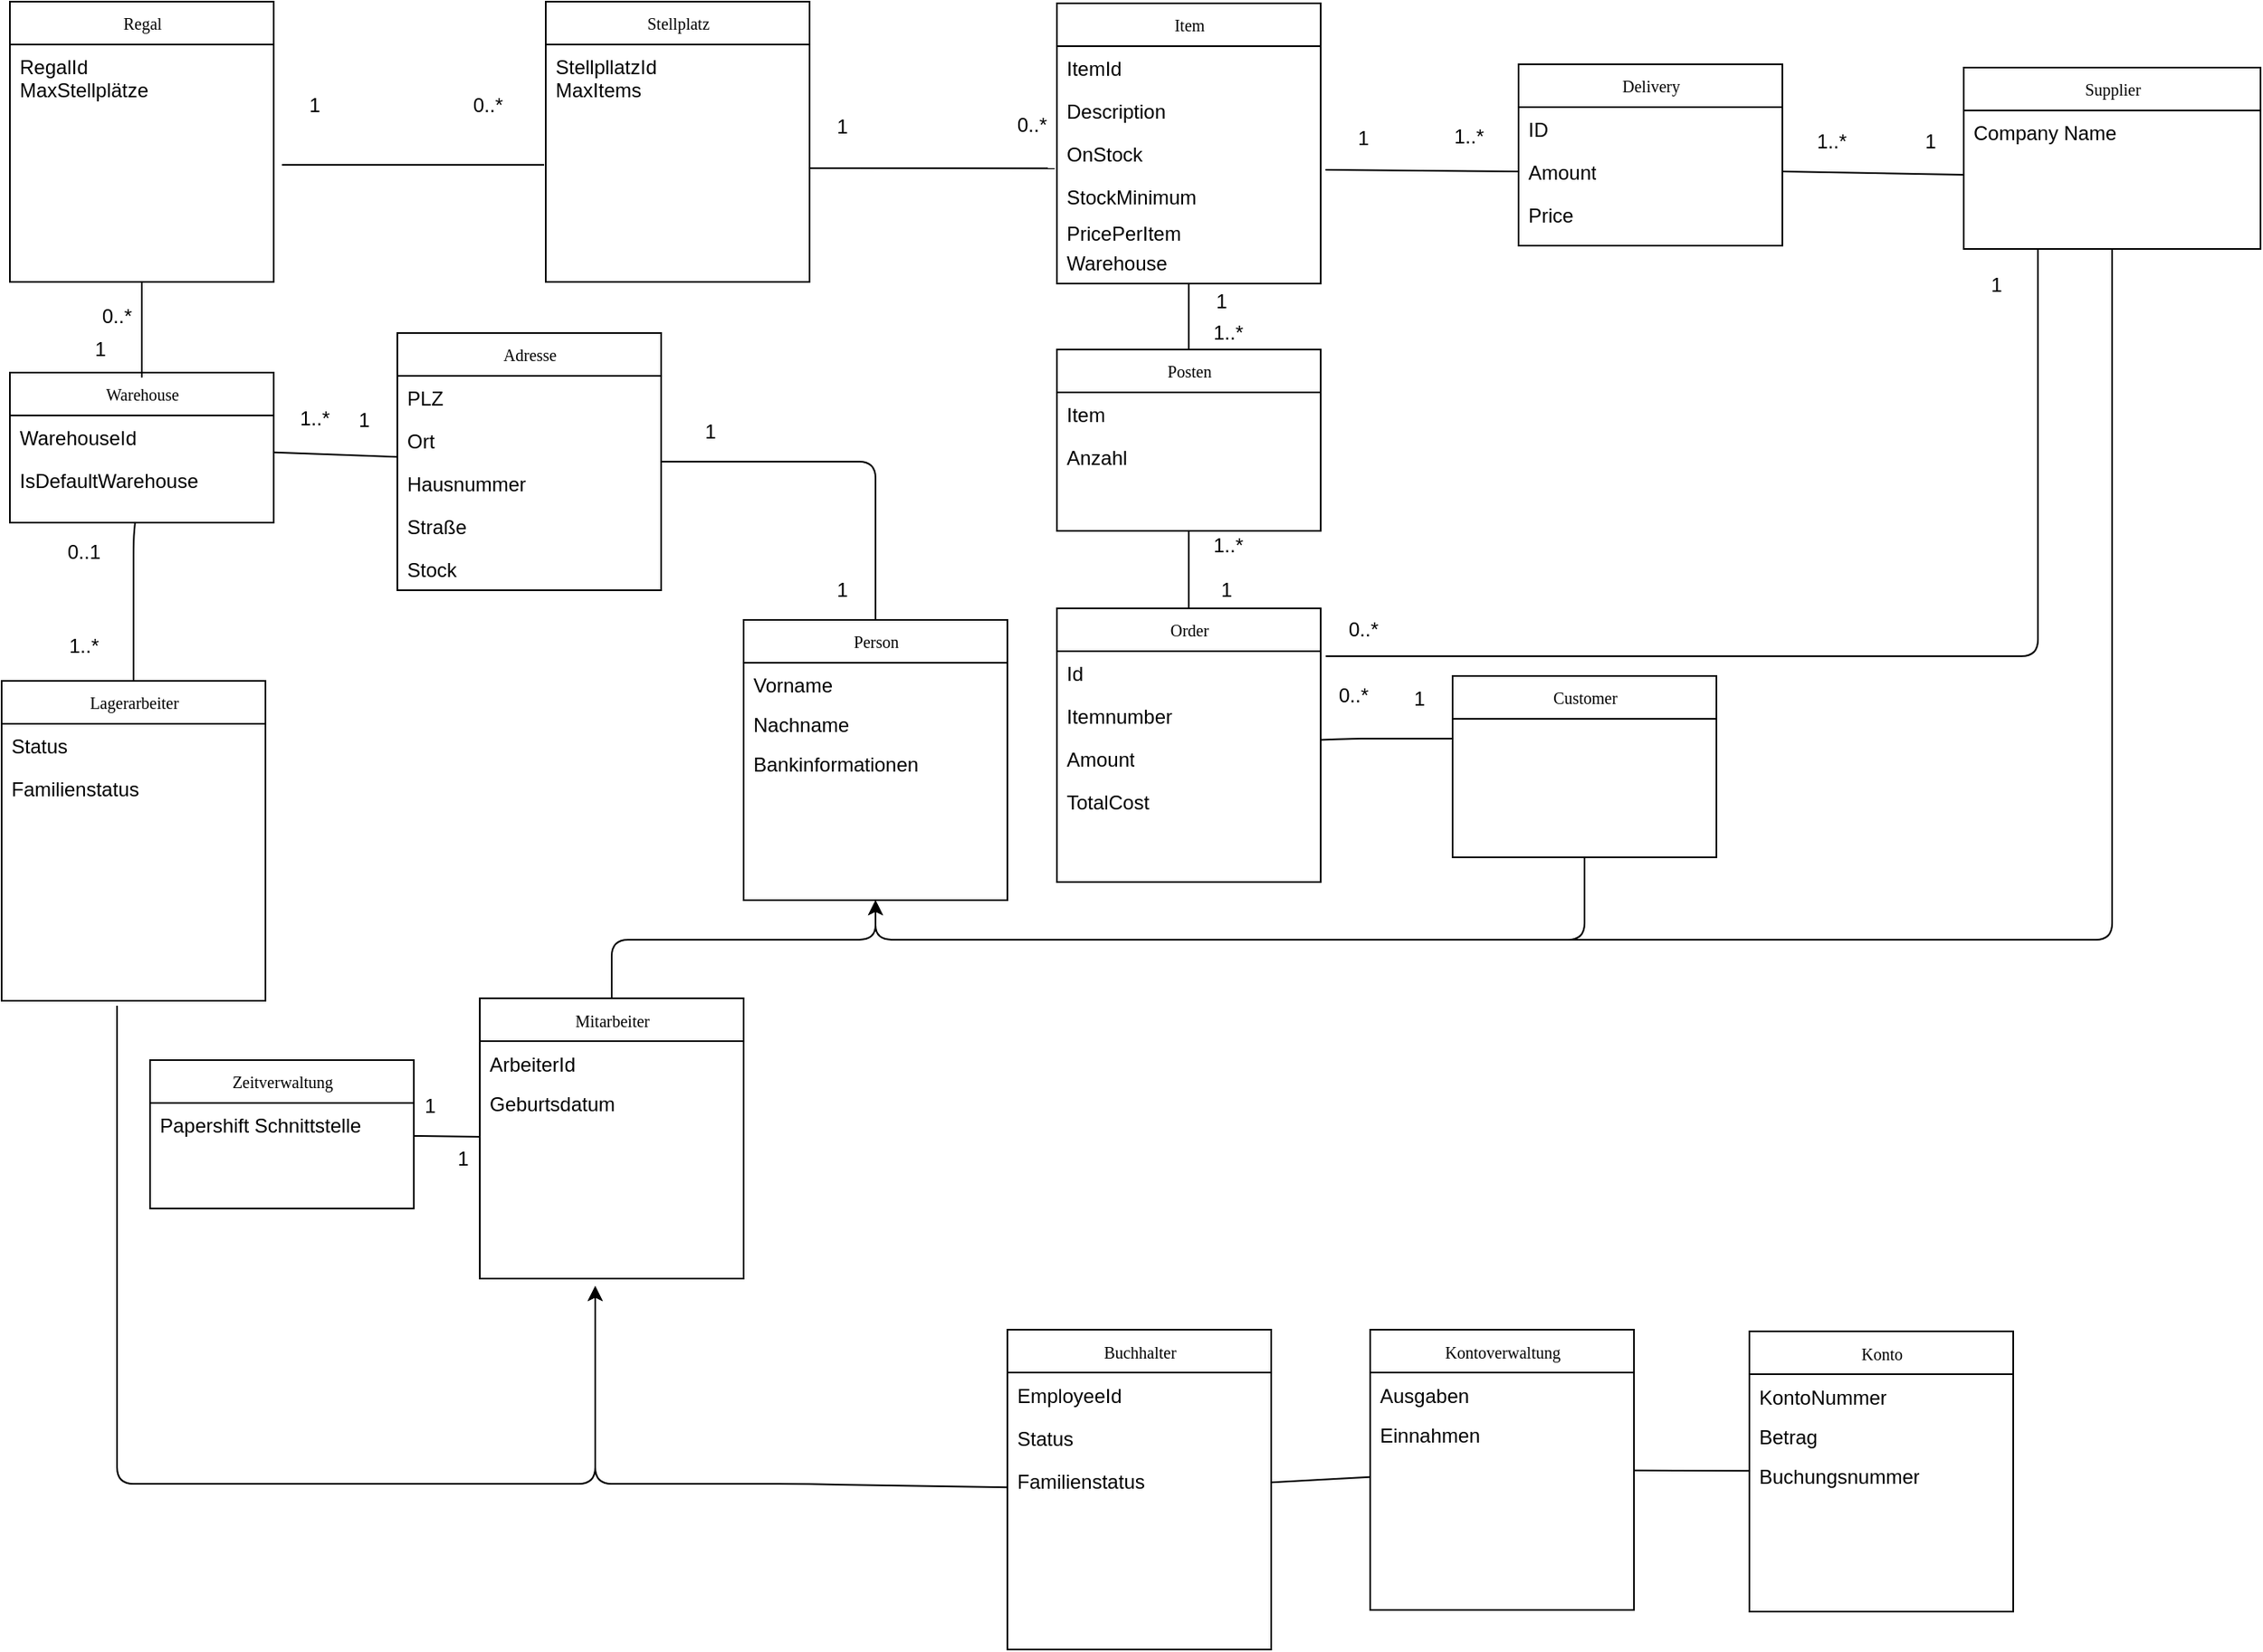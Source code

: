 <mxfile version="10.7.7" type="device"><diagram name="Page-1" id="c4acf3e9-155e-7222-9cf6-157b1a14988f"><mxGraphModel dx="1394" dy="747" grid="1" gridSize="10" guides="1" tooltips="1" connect="1" arrows="1" fold="1" page="1" pageScale="1" pageWidth="850" pageHeight="1100" background="#ffffff" math="0" shadow="0"><root><mxCell id="0"/><mxCell id="1" parent="0"/><mxCell id="17acba5748e5396b-20" value="Warehouse" style="swimlane;html=1;fontStyle=0;childLayout=stackLayout;horizontal=1;startSize=26;fillColor=none;horizontalStack=0;resizeParent=1;resizeLast=0;collapsible=1;marginBottom=0;swimlaneFillColor=#ffffff;rounded=0;shadow=0;comic=0;labelBackgroundColor=none;strokeColor=#000000;strokeWidth=1;fontFamily=Verdana;fontSize=10;fontColor=#000000;align=center;" parent="1" vertex="1"><mxGeometry x="55" y="246" width="160" height="91" as="geometry"/></mxCell><mxCell id="17acba5748e5396b-21" value="WarehouseId" style="text;html=1;strokeColor=none;fillColor=none;align=left;verticalAlign=top;spacingLeft=4;spacingRight=4;whiteSpace=wrap;overflow=hidden;rotatable=0;points=[[0,0.5],[1,0.5]];portConstraint=eastwest;" parent="17acba5748e5396b-20" vertex="1"><mxGeometry y="26" width="160" height="26" as="geometry"/></mxCell><mxCell id="K6UXhp52KAGkbbiB28Cq-57" value="IsDefaultWarehouse" style="text;html=1;strokeColor=none;fillColor=none;align=left;verticalAlign=top;spacingLeft=4;spacingRight=4;whiteSpace=wrap;overflow=hidden;rotatable=0;points=[[0,0.5],[1,0.5]];portConstraint=eastwest;" parent="17acba5748e5396b-20" vertex="1"><mxGeometry y="52" width="160" height="26" as="geometry"/></mxCell><mxCell id="5d2195bd80daf111-5" value="Lagerarbeiter" style="swimlane;html=1;fontStyle=0;childLayout=stackLayout;horizontal=1;startSize=26;fillColor=none;horizontalStack=0;resizeParent=1;resizeLast=0;collapsible=1;marginBottom=0;swimlaneFillColor=#ffffff;rounded=0;shadow=0;comic=0;labelBackgroundColor=none;strokeColor=#000000;strokeWidth=1;fontFamily=Verdana;fontSize=10;fontColor=#000000;align=center;" parent="1" vertex="1"><mxGeometry x="50" y="433" width="160" height="194" as="geometry"/></mxCell><mxCell id="-CzGWDWgGAJHv6pXaAkT-1" value="Status" style="text;html=1;strokeColor=none;fillColor=none;align=left;verticalAlign=top;spacingLeft=4;spacingRight=4;whiteSpace=wrap;overflow=hidden;rotatable=0;points=[[0,0.5],[1,0.5]];portConstraint=eastwest;" parent="5d2195bd80daf111-5" vertex="1"><mxGeometry y="26" width="160" height="26" as="geometry"/></mxCell><mxCell id="DHr-QbI0VYvDmsq2SAqt-41" value="Familienstatus" style="text;html=1;strokeColor=none;fillColor=none;align=left;verticalAlign=top;spacingLeft=4;spacingRight=4;whiteSpace=wrap;overflow=hidden;rotatable=0;points=[[0,0.5],[1,0.5]];portConstraint=eastwest;" parent="5d2195bd80daf111-5" vertex="1"><mxGeometry y="52" width="160" height="24" as="geometry"/></mxCell><mxCell id="K6UXhp52KAGkbbiB28Cq-5" value="Item" style="swimlane;html=1;fontStyle=0;childLayout=stackLayout;horizontal=1;startSize=26;fillColor=none;horizontalStack=0;resizeParent=1;resizeLast=0;collapsible=1;marginBottom=0;swimlaneFillColor=#ffffff;rounded=0;shadow=0;comic=0;labelBackgroundColor=none;strokeColor=#000000;strokeWidth=1;fontFamily=Verdana;fontSize=10;fontColor=#000000;align=center;" parent="1" vertex="1"><mxGeometry x="690" y="22" width="160" height="170" as="geometry"/></mxCell><mxCell id="K6UXhp52KAGkbbiB28Cq-6" value="ItemId" style="text;html=1;strokeColor=none;fillColor=none;align=left;verticalAlign=top;spacingLeft=4;spacingRight=4;whiteSpace=wrap;overflow=hidden;rotatable=0;points=[[0,0.5],[1,0.5]];portConstraint=eastwest;" parent="K6UXhp52KAGkbbiB28Cq-5" vertex="1"><mxGeometry y="26" width="160" height="26" as="geometry"/></mxCell><mxCell id="K6UXhp52KAGkbbiB28Cq-7" value="Description" style="text;html=1;strokeColor=none;fillColor=none;align=left;verticalAlign=top;spacingLeft=4;spacingRight=4;whiteSpace=wrap;overflow=hidden;rotatable=0;points=[[0,0.5],[1,0.5]];portConstraint=eastwest;" parent="K6UXhp52KAGkbbiB28Cq-5" vertex="1"><mxGeometry y="52" width="160" height="26" as="geometry"/></mxCell><mxCell id="K6UXhp52KAGkbbiB28Cq-8" value="OnStock" style="text;html=1;strokeColor=none;fillColor=none;align=left;verticalAlign=top;spacingLeft=4;spacingRight=4;whiteSpace=wrap;overflow=hidden;rotatable=0;points=[[0,0.5],[1,0.5]];portConstraint=eastwest;" parent="K6UXhp52KAGkbbiB28Cq-5" vertex="1"><mxGeometry y="78" width="160" height="26" as="geometry"/></mxCell><mxCell id="K6UXhp52KAGkbbiB28Cq-49" value="&lt;div&gt;StockMinimum&lt;/div&gt;" style="text;html=1;strokeColor=none;fillColor=none;align=left;verticalAlign=top;spacingLeft=4;spacingRight=4;whiteSpace=wrap;overflow=hidden;rotatable=0;points=[[0,0.5],[1,0.5]];portConstraint=eastwest;" parent="K6UXhp52KAGkbbiB28Cq-5" vertex="1"><mxGeometry y="104" width="160" height="26" as="geometry"/></mxCell><mxCell id="K6UXhp52KAGkbbiB28Cq-9" value="Supplier" style="swimlane;html=1;fontStyle=0;childLayout=stackLayout;horizontal=1;startSize=26;fillColor=none;horizontalStack=0;resizeParent=1;resizeLast=0;collapsible=1;marginBottom=0;swimlaneFillColor=#ffffff;rounded=0;shadow=0;comic=0;labelBackgroundColor=none;strokeColor=#000000;strokeWidth=1;fontFamily=Verdana;fontSize=10;fontColor=#000000;align=center;" parent="1" vertex="1"><mxGeometry x="1240" y="61" width="180" height="110" as="geometry"><mxRectangle x="930" y="54" width="70" height="26" as="alternateBounds"/></mxGeometry></mxCell><mxCell id="K6UXhp52KAGkbbiB28Cq-10" value="Company Name" style="text;html=1;strokeColor=none;fillColor=none;align=left;verticalAlign=top;spacingLeft=4;spacingRight=4;whiteSpace=wrap;overflow=hidden;rotatable=0;points=[[0,0.5],[1,0.5]];portConstraint=eastwest;" parent="K6UXhp52KAGkbbiB28Cq-9" vertex="1"><mxGeometry y="26" width="180" height="26" as="geometry"/></mxCell><mxCell id="K6UXhp52KAGkbbiB28Cq-15" value="1" style="text;html=1;strokeColor=none;fillColor=none;align=center;verticalAlign=middle;whiteSpace=wrap;rounded=0;" parent="1" vertex="1"><mxGeometry x="540" y="87" width="40" height="20" as="geometry"/></mxCell><mxCell id="K6UXhp52KAGkbbiB28Cq-47" style="edgeStyle=orthogonalEdgeStyle;rounded=0;orthogonalLoop=1;jettySize=auto;html=1;exitX=0.75;exitY=0;exitDx=0;exitDy=0;" parent="1" source="K6UXhp52KAGkbbiB28Cq-16" edge="1"><mxGeometry relative="1" as="geometry"><mxPoint x="687.833" y="86.333" as="targetPoint"/></mxGeometry></mxCell><mxCell id="K6UXhp52KAGkbbiB28Cq-16" value="0..*" style="text;html=1;strokeColor=none;fillColor=none;align=center;verticalAlign=middle;whiteSpace=wrap;rounded=0;" parent="1" vertex="1"><mxGeometry x="650" y="86" width="50" height="20" as="geometry"/></mxCell><mxCell id="K6UXhp52KAGkbbiB28Cq-20" value="" style="endArrow=none;html=1;entryX=-0.008;entryY=0.853;entryDx=0;entryDy=0;entryPerimeter=0;" parent="1" target="K6UXhp52KAGkbbiB28Cq-8" edge="1"><mxGeometry width="50" height="50" relative="1" as="geometry"><mxPoint x="540" y="122" as="sourcePoint"/><mxPoint x="345" y="117" as="targetPoint"/></mxGeometry></mxCell><mxCell id="K6UXhp52KAGkbbiB28Cq-25" value="Delivery" style="swimlane;html=1;fontStyle=0;childLayout=stackLayout;horizontal=1;startSize=26;fillColor=none;horizontalStack=0;resizeParent=1;resizeLast=0;collapsible=1;marginBottom=0;swimlaneFillColor=#ffffff;rounded=0;shadow=0;comic=0;labelBackgroundColor=none;strokeColor=#000000;strokeWidth=1;fontFamily=Verdana;fontSize=10;fontColor=#000000;align=center;" parent="1" vertex="1"><mxGeometry x="970" y="59" width="160" height="110" as="geometry"/></mxCell><mxCell id="K6UXhp52KAGkbbiB28Cq-26" value="ID" style="text;html=1;strokeColor=none;fillColor=none;align=left;verticalAlign=top;spacingLeft=4;spacingRight=4;whiteSpace=wrap;overflow=hidden;rotatable=0;points=[[0,0.5],[1,0.5]];portConstraint=eastwest;" parent="K6UXhp52KAGkbbiB28Cq-25" vertex="1"><mxGeometry y="26" width="160" height="26" as="geometry"/></mxCell><mxCell id="K6UXhp52KAGkbbiB28Cq-28" value="Amount" style="text;html=1;strokeColor=none;fillColor=none;align=left;verticalAlign=top;spacingLeft=4;spacingRight=4;whiteSpace=wrap;overflow=hidden;rotatable=0;points=[[0,0.5],[1,0.5]];portConstraint=eastwest;" parent="K6UXhp52KAGkbbiB28Cq-25" vertex="1"><mxGeometry y="52" width="160" height="26" as="geometry"/></mxCell><mxCell id="K6UXhp52KAGkbbiB28Cq-58" value="Price" style="text;html=1;strokeColor=none;fillColor=none;align=left;verticalAlign=top;spacingLeft=4;spacingRight=4;whiteSpace=wrap;overflow=hidden;rotatable=0;points=[[0,0.5],[1,0.5]];portConstraint=eastwest;" parent="K6UXhp52KAGkbbiB28Cq-25" vertex="1"><mxGeometry y="78" width="160" height="26" as="geometry"/></mxCell><mxCell id="K6UXhp52KAGkbbiB28Cq-29" value="Order" style="swimlane;html=1;fontStyle=0;childLayout=stackLayout;horizontal=1;startSize=26;fillColor=none;horizontalStack=0;resizeParent=1;resizeLast=0;collapsible=1;marginBottom=0;swimlaneFillColor=#ffffff;rounded=0;shadow=0;comic=0;labelBackgroundColor=none;strokeColor=#000000;strokeWidth=1;fontFamily=Verdana;fontSize=10;fontColor=#000000;align=center;" parent="1" vertex="1"><mxGeometry x="690" y="389" width="160" height="166" as="geometry"/></mxCell><mxCell id="K6UXhp52KAGkbbiB28Cq-30" value="Id" style="text;html=1;strokeColor=none;fillColor=none;align=left;verticalAlign=top;spacingLeft=4;spacingRight=4;whiteSpace=wrap;overflow=hidden;rotatable=0;points=[[0,0.5],[1,0.5]];portConstraint=eastwest;" parent="K6UXhp52KAGkbbiB28Cq-29" vertex="1"><mxGeometry y="26" width="160" height="26" as="geometry"/></mxCell><mxCell id="K6UXhp52KAGkbbiB28Cq-31" value="Itemnumber" style="text;html=1;strokeColor=none;fillColor=none;align=left;verticalAlign=top;spacingLeft=4;spacingRight=4;whiteSpace=wrap;overflow=hidden;rotatable=0;points=[[0,0.5],[1,0.5]];portConstraint=eastwest;" parent="K6UXhp52KAGkbbiB28Cq-29" vertex="1"><mxGeometry y="52" width="160" height="26" as="geometry"/></mxCell><mxCell id="K6UXhp52KAGkbbiB28Cq-32" value="Amount" style="text;html=1;strokeColor=none;fillColor=none;align=left;verticalAlign=top;spacingLeft=4;spacingRight=4;whiteSpace=wrap;overflow=hidden;rotatable=0;points=[[0,0.5],[1,0.5]];portConstraint=eastwest;" parent="K6UXhp52KAGkbbiB28Cq-29" vertex="1"><mxGeometry y="78" width="160" height="26" as="geometry"/></mxCell><mxCell id="K6UXhp52KAGkbbiB28Cq-38" value="TotalCost" style="text;html=1;strokeColor=none;fillColor=none;align=left;verticalAlign=top;spacingLeft=4;spacingRight=4;whiteSpace=wrap;overflow=hidden;rotatable=0;points=[[0,0.5],[1,0.5]];portConstraint=eastwest;" parent="K6UXhp52KAGkbbiB28Cq-29" vertex="1"><mxGeometry y="104" width="160" height="26" as="geometry"/></mxCell><mxCell id="K6UXhp52KAGkbbiB28Cq-33" value="Customer" style="swimlane;html=1;fontStyle=0;childLayout=stackLayout;horizontal=1;startSize=26;fillColor=none;horizontalStack=0;resizeParent=1;resizeLast=0;collapsible=1;marginBottom=0;swimlaneFillColor=#ffffff;rounded=0;shadow=0;comic=0;labelBackgroundColor=none;strokeColor=#000000;strokeWidth=1;fontFamily=Verdana;fontSize=10;fontColor=#000000;align=center;" parent="1" vertex="1"><mxGeometry x="930" y="430" width="160" height="110" as="geometry"/></mxCell><mxCell id="K6UXhp52KAGkbbiB28Cq-37" value="PricePerItem" style="text;html=1;strokeColor=none;fillColor=none;align=left;verticalAlign=top;spacingLeft=4;spacingRight=4;whiteSpace=wrap;overflow=hidden;rotatable=0;points=[[0,0.5],[1,0.5]];portConstraint=eastwest;" parent="1" vertex="1"><mxGeometry x="690" y="148" width="160" height="26" as="geometry"/></mxCell><mxCell id="K6UXhp52KAGkbbiB28Cq-43" value="" style="endArrow=none;html=1;exitX=0;exitY=0.5;exitDx=0;exitDy=0;" parent="1" target="K6UXhp52KAGkbbiB28Cq-29" edge="1"><mxGeometry width="50" height="50" relative="1" as="geometry"><mxPoint x="930" y="468" as="sourcePoint"/><mxPoint x="800" y="402" as="targetPoint"/><Array as="points"><mxPoint x="890" y="468"/><mxPoint x="870" y="468"/></Array></mxGeometry></mxCell><mxCell id="K6UXhp52KAGkbbiB28Cq-44" value="0..*" style="text;html=1;strokeColor=none;fillColor=none;align=center;verticalAlign=middle;whiteSpace=wrap;rounded=0;" parent="1" vertex="1"><mxGeometry x="850" y="432" width="40" height="20" as="geometry"/></mxCell><mxCell id="K6UXhp52KAGkbbiB28Cq-45" value="1" style="text;html=1;strokeColor=none;fillColor=none;align=center;verticalAlign=middle;whiteSpace=wrap;rounded=0;" parent="1" vertex="1"><mxGeometry x="890" y="434" width="40" height="20" as="geometry"/></mxCell><mxCell id="K6UXhp52KAGkbbiB28Cq-54" value="" style="endArrow=none;html=1;" parent="1" source="EntTuUJK31V_ymLW2S2W-6" target="17acba5748e5396b-20" edge="1"><mxGeometry width="50" height="50" relative="1" as="geometry"><mxPoint x="290" y="293.149" as="sourcePoint"/><mxPoint x="378" y="394" as="targetPoint"/></mxGeometry></mxCell><mxCell id="K6UXhp52KAGkbbiB28Cq-55" value="1" style="text;html=1;strokeColor=none;fillColor=none;align=center;verticalAlign=middle;whiteSpace=wrap;rounded=0;" parent="1" vertex="1"><mxGeometry x="90" y="222" width="40" height="20" as="geometry"/></mxCell><mxCell id="K6UXhp52KAGkbbiB28Cq-56" value="1" style="text;html=1;strokeColor=none;fillColor=none;align=center;verticalAlign=middle;whiteSpace=wrap;rounded=0;" parent="1" vertex="1"><mxGeometry x="250" y="265" width="40" height="20" as="geometry"/></mxCell><mxCell id="K6UXhp52KAGkbbiB28Cq-59" value="" style="endArrow=none;html=1;entryX=0;entryY=0.5;entryDx=0;entryDy=0;exitX=1;exitY=0.5;exitDx=0;exitDy=0;" parent="1" source="K6UXhp52KAGkbbiB28Cq-28" edge="1"><mxGeometry width="50" height="50" relative="1" as="geometry"><mxPoint x="1070" y="152" as="sourcePoint"/><mxPoint x="1240" y="126" as="targetPoint"/></mxGeometry></mxCell><mxCell id="K6UXhp52KAGkbbiB28Cq-60" value="1" style="text;html=1;strokeColor=none;fillColor=none;align=center;verticalAlign=middle;whiteSpace=wrap;rounded=0;" parent="1" vertex="1"><mxGeometry x="1200" y="96" width="40" height="20" as="geometry"/></mxCell><mxCell id="K6UXhp52KAGkbbiB28Cq-61" value="1..*" style="text;html=1;strokeColor=none;fillColor=none;align=center;verticalAlign=middle;whiteSpace=wrap;rounded=0;" parent="1" vertex="1"><mxGeometry x="1139.5" y="96" width="40" height="20" as="geometry"/></mxCell><mxCell id="K6UXhp52KAGkbbiB28Cq-62" value="" style="endArrow=none;html=1;entryX=0;entryY=0.5;entryDx=0;entryDy=0;exitX=1.018;exitY=-0.115;exitDx=0;exitDy=0;exitPerimeter=0;" parent="1" source="K6UXhp52KAGkbbiB28Cq-49" target="K6UXhp52KAGkbbiB28Cq-28" edge="1"><mxGeometry width="50" height="50" relative="1" as="geometry"><mxPoint x="850" y="152" as="sourcePoint"/><mxPoint x="900" y="102" as="targetPoint"/></mxGeometry></mxCell><mxCell id="K6UXhp52KAGkbbiB28Cq-63" value="1" style="text;html=1;strokeColor=none;fillColor=none;align=center;verticalAlign=middle;whiteSpace=wrap;rounded=0;" parent="1" vertex="1"><mxGeometry x="856" y="94" width="40" height="20" as="geometry"/></mxCell><mxCell id="K6UXhp52KAGkbbiB28Cq-64" value="1..*" style="text;html=1;strokeColor=none;fillColor=none;align=center;verticalAlign=middle;whiteSpace=wrap;rounded=0;" parent="1" vertex="1"><mxGeometry x="920" y="93" width="40" height="20" as="geometry"/></mxCell><mxCell id="UDm_mEUnDNgEjWGnbIVL-3" value="" style="endArrow=none;html=1;exitX=0.5;exitY=0;exitDx=0;exitDy=0;" parent="1" source="5d2195bd80daf111-5" target="17acba5748e5396b-20" edge="1"><mxGeometry width="50" height="50" relative="1" as="geometry"><mxPoint x="100" y="416" as="sourcePoint"/><mxPoint x="20" y="376" as="targetPoint"/><Array as="points"><mxPoint x="130" y="347"/></Array></mxGeometry></mxCell><mxCell id="UDm_mEUnDNgEjWGnbIVL-9" value="0..1" style="text;html=1;strokeColor=none;fillColor=none;align=center;verticalAlign=middle;whiteSpace=wrap;rounded=0;" parent="1" vertex="1"><mxGeometry x="80" y="345" width="40" height="20" as="geometry"/></mxCell><mxCell id="UDm_mEUnDNgEjWGnbIVL-10" value="1..*" style="text;html=1;strokeColor=none;fillColor=none;align=center;verticalAlign=middle;whiteSpace=wrap;rounded=0;" parent="1" vertex="1"><mxGeometry x="80" y="402" width="40" height="20" as="geometry"/></mxCell><mxCell id="-CzGWDWgGAJHv6pXaAkT-2" value="Warehouse" style="text;html=1;strokeColor=none;fillColor=none;align=left;verticalAlign=top;spacingLeft=4;spacingRight=4;whiteSpace=wrap;overflow=hidden;rotatable=0;points=[[0,0.5],[1,0.5]];portConstraint=eastwest;" parent="1" vertex="1"><mxGeometry x="690" y="166" width="160" height="26" as="geometry"/></mxCell><mxCell id="WPgZYRScL8pmWRFTnHDI-4" value="Stellplatz" style="swimlane;html=1;fontStyle=0;childLayout=stackLayout;horizontal=1;startSize=26;fillColor=none;horizontalStack=0;resizeParent=1;resizeLast=0;collapsible=1;marginBottom=0;swimlaneFillColor=#ffffff;rounded=0;shadow=0;comic=0;labelBackgroundColor=none;strokeColor=#000000;strokeWidth=1;fontFamily=Verdana;fontSize=10;fontColor=#000000;align=center;" parent="1" vertex="1"><mxGeometry x="380" y="21" width="160" height="170" as="geometry"/></mxCell><mxCell id="WPgZYRScL8pmWRFTnHDI-5" value="StellpllatzId&lt;br&gt;MaxItems" style="text;html=1;strokeColor=none;fillColor=none;align=left;verticalAlign=top;spacingLeft=4;spacingRight=4;whiteSpace=wrap;overflow=hidden;rotatable=0;points=[[0,0.5],[1,0.5]];portConstraint=eastwest;" parent="WPgZYRScL8pmWRFTnHDI-4" vertex="1"><mxGeometry y="26" width="160" height="44" as="geometry"/></mxCell><mxCell id="WPgZYRScL8pmWRFTnHDI-9" value="Regal" style="swimlane;html=1;fontStyle=0;childLayout=stackLayout;horizontal=1;startSize=26;fillColor=none;horizontalStack=0;resizeParent=1;resizeLast=0;collapsible=1;marginBottom=0;swimlaneFillColor=#ffffff;rounded=0;shadow=0;comic=0;labelBackgroundColor=none;strokeColor=#000000;strokeWidth=1;fontFamily=Verdana;fontSize=10;fontColor=#000000;align=center;" parent="1" vertex="1"><mxGeometry x="55" y="21" width="160" height="170" as="geometry"/></mxCell><mxCell id="WPgZYRScL8pmWRFTnHDI-10" value="RegalId&lt;br&gt;MaxStellplätze" style="text;html=1;strokeColor=none;fillColor=none;align=left;verticalAlign=top;spacingLeft=4;spacingRight=4;whiteSpace=wrap;overflow=hidden;rotatable=0;points=[[0,0.5],[1,0.5]];portConstraint=eastwest;" parent="WPgZYRScL8pmWRFTnHDI-9" vertex="1"><mxGeometry y="26" width="160" height="44" as="geometry"/></mxCell><mxCell id="WPgZYRScL8pmWRFTnHDI-11" value="1" style="text;html=1;strokeColor=none;fillColor=none;align=center;verticalAlign=middle;whiteSpace=wrap;rounded=0;" parent="1" vertex="1"><mxGeometry x="220" y="74" width="40" height="20" as="geometry"/></mxCell><mxCell id="WPgZYRScL8pmWRFTnHDI-12" value="0..*" style="text;html=1;strokeColor=none;fillColor=none;align=center;verticalAlign=middle;whiteSpace=wrap;rounded=0;" parent="1" vertex="1"><mxGeometry x="320" y="74" width="50" height="20" as="geometry"/></mxCell><mxCell id="WPgZYRScL8pmWRFTnHDI-13" value="" style="endArrow=none;html=1;" parent="1" edge="1"><mxGeometry width="50" height="50" relative="1" as="geometry"><mxPoint x="220" y="120" as="sourcePoint"/><mxPoint x="379" y="120" as="targetPoint"/></mxGeometry></mxCell><mxCell id="WPgZYRScL8pmWRFTnHDI-15" value="" style="endArrow=none;html=1;exitX=0.5;exitY=1;exitDx=0;exitDy=0;entryX=0.5;entryY=0;entryDx=0;entryDy=0;" parent="1" source="WPgZYRScL8pmWRFTnHDI-9" target="17acba5748e5396b-20" edge="1"><mxGeometry width="50" height="50" relative="1" as="geometry"><mxPoint x="230" y="130" as="sourcePoint"/><mxPoint x="389" y="130" as="targetPoint"/><Array as="points"><mxPoint x="135" y="230"/><mxPoint x="135" y="250"/></Array></mxGeometry></mxCell><mxCell id="DHr-QbI0VYvDmsq2SAqt-1" value="1..*" style="text;html=1;strokeColor=none;fillColor=none;align=center;verticalAlign=middle;whiteSpace=wrap;rounded=0;" parent="1" vertex="1"><mxGeometry x="220" y="264" width="40" height="20" as="geometry"/></mxCell><mxCell id="DHr-QbI0VYvDmsq2SAqt-2" value="0..*" style="text;html=1;strokeColor=none;fillColor=none;align=center;verticalAlign=middle;whiteSpace=wrap;rounded=0;" parent="1" vertex="1"><mxGeometry x="95" y="202" width="50" height="20" as="geometry"/></mxCell><mxCell id="DHr-QbI0VYvDmsq2SAqt-17" value="Konto" style="swimlane;html=1;fontStyle=0;childLayout=stackLayout;horizontal=1;startSize=26;fillColor=none;horizontalStack=0;resizeParent=1;resizeLast=0;collapsible=1;marginBottom=0;swimlaneFillColor=#ffffff;rounded=0;shadow=0;comic=0;labelBackgroundColor=none;strokeColor=#000000;strokeWidth=1;fontFamily=Verdana;fontSize=10;fontColor=#000000;align=center;" parent="1" vertex="1"><mxGeometry x="1110" y="827.5" width="160" height="170" as="geometry"/></mxCell><mxCell id="DHr-QbI0VYvDmsq2SAqt-18" value="KontoNummer" style="text;html=1;strokeColor=none;fillColor=none;align=left;verticalAlign=top;spacingLeft=4;spacingRight=4;whiteSpace=wrap;overflow=hidden;rotatable=0;points=[[0,0.5],[1,0.5]];portConstraint=eastwest;" parent="DHr-QbI0VYvDmsq2SAqt-17" vertex="1"><mxGeometry y="26" width="160" height="24" as="geometry"/></mxCell><mxCell id="DHr-QbI0VYvDmsq2SAqt-19" value="Betrag" style="text;html=1;strokeColor=none;fillColor=none;align=left;verticalAlign=top;spacingLeft=4;spacingRight=4;whiteSpace=wrap;overflow=hidden;rotatable=0;points=[[0,0.5],[1,0.5]];portConstraint=eastwest;" parent="DHr-QbI0VYvDmsq2SAqt-17" vertex="1"><mxGeometry y="50" width="160" height="24" as="geometry"/></mxCell><mxCell id="DHr-QbI0VYvDmsq2SAqt-21" value="Buchungsnummer&lt;br&gt;" style="text;html=1;strokeColor=none;fillColor=none;align=left;verticalAlign=top;spacingLeft=4;spacingRight=4;whiteSpace=wrap;overflow=hidden;rotatable=0;points=[[0,0.5],[1,0.5]];portConstraint=eastwest;" parent="DHr-QbI0VYvDmsq2SAqt-17" vertex="1"><mxGeometry y="74" width="160" height="24" as="geometry"/></mxCell><mxCell id="DHr-QbI0VYvDmsq2SAqt-22" value="&amp;nbsp;&lt;br&gt;" style="text;html=1;strokeColor=none;fillColor=none;align=left;verticalAlign=top;spacingLeft=4;spacingRight=4;whiteSpace=wrap;overflow=hidden;rotatable=0;points=[[0,0.5],[1,0.5]];portConstraint=eastwest;" parent="DHr-QbI0VYvDmsq2SAqt-17" vertex="1"><mxGeometry y="98" width="160" height="24" as="geometry"/></mxCell><mxCell id="DHr-QbI0VYvDmsq2SAqt-23" value="&amp;nbsp;&lt;br&gt;" style="text;html=1;strokeColor=none;fillColor=none;align=left;verticalAlign=top;spacingLeft=4;spacingRight=4;whiteSpace=wrap;overflow=hidden;rotatable=0;points=[[0,0.5],[1,0.5]];portConstraint=eastwest;" parent="DHr-QbI0VYvDmsq2SAqt-17" vertex="1"><mxGeometry y="122" width="160" height="24" as="geometry"/></mxCell><mxCell id="DHr-QbI0VYvDmsq2SAqt-24" value="Kontoverwaltung" style="swimlane;html=1;fontStyle=0;childLayout=stackLayout;horizontal=1;startSize=26;fillColor=none;horizontalStack=0;resizeParent=1;resizeLast=0;collapsible=1;marginBottom=0;swimlaneFillColor=#ffffff;rounded=0;shadow=0;comic=0;labelBackgroundColor=none;strokeColor=#000000;strokeWidth=1;fontFamily=Verdana;fontSize=10;fontColor=#000000;align=center;" parent="1" vertex="1"><mxGeometry x="880" y="826.5" width="160" height="170" as="geometry"/></mxCell><mxCell id="DHr-QbI0VYvDmsq2SAqt-25" value="Ausgaben" style="text;html=1;strokeColor=none;fillColor=none;align=left;verticalAlign=top;spacingLeft=4;spacingRight=4;whiteSpace=wrap;overflow=hidden;rotatable=0;points=[[0,0.5],[1,0.5]];portConstraint=eastwest;" parent="DHr-QbI0VYvDmsq2SAqt-24" vertex="1"><mxGeometry y="26" width="160" height="24" as="geometry"/></mxCell><mxCell id="DHr-QbI0VYvDmsq2SAqt-26" value="Einnahmen&lt;br&gt;" style="text;html=1;strokeColor=none;fillColor=none;align=left;verticalAlign=top;spacingLeft=4;spacingRight=4;whiteSpace=wrap;overflow=hidden;rotatable=0;points=[[0,0.5],[1,0.5]];portConstraint=eastwest;" parent="DHr-QbI0VYvDmsq2SAqt-24" vertex="1"><mxGeometry y="50" width="160" height="24" as="geometry"/></mxCell><mxCell id="DHr-QbI0VYvDmsq2SAqt-27" value="&amp;nbsp;&lt;br&gt;" style="text;html=1;strokeColor=none;fillColor=none;align=left;verticalAlign=top;spacingLeft=4;spacingRight=4;whiteSpace=wrap;overflow=hidden;rotatable=0;points=[[0,0.5],[1,0.5]];portConstraint=eastwest;" parent="DHr-QbI0VYvDmsq2SAqt-24" vertex="1"><mxGeometry y="74" width="160" height="24" as="geometry"/></mxCell><mxCell id="DHr-QbI0VYvDmsq2SAqt-28" value="&amp;nbsp;&lt;br&gt;" style="text;html=1;strokeColor=none;fillColor=none;align=left;verticalAlign=top;spacingLeft=4;spacingRight=4;whiteSpace=wrap;overflow=hidden;rotatable=0;points=[[0,0.5],[1,0.5]];portConstraint=eastwest;" parent="DHr-QbI0VYvDmsq2SAqt-24" vertex="1"><mxGeometry y="98" width="160" height="24" as="geometry"/></mxCell><mxCell id="DHr-QbI0VYvDmsq2SAqt-29" value="&amp;nbsp;&lt;br&gt;" style="text;html=1;strokeColor=none;fillColor=none;align=left;verticalAlign=top;spacingLeft=4;spacingRight=4;whiteSpace=wrap;overflow=hidden;rotatable=0;points=[[0,0.5],[1,0.5]];portConstraint=eastwest;" parent="DHr-QbI0VYvDmsq2SAqt-24" vertex="1"><mxGeometry y="122" width="160" height="24" as="geometry"/></mxCell><mxCell id="DHr-QbI0VYvDmsq2SAqt-30" value="&amp;nbsp;&lt;br&gt;" style="text;html=1;strokeColor=none;fillColor=none;align=left;verticalAlign=top;spacingLeft=4;spacingRight=4;whiteSpace=wrap;overflow=hidden;rotatable=0;points=[[0,0.5],[1,0.5]];portConstraint=eastwest;" parent="DHr-QbI0VYvDmsq2SAqt-24" vertex="1"><mxGeometry y="146" width="160" height="24" as="geometry"/></mxCell><mxCell id="DHr-QbI0VYvDmsq2SAqt-31" value="" style="endArrow=none;html=1;" parent="1" source="DHr-QbI0VYvDmsq2SAqt-17" target="DHr-QbI0VYvDmsq2SAqt-24" edge="1"><mxGeometry width="50" height="50" relative="1" as="geometry"><mxPoint x="1015" y="1127.5" as="sourcePoint"/><mxPoint x="1040" y="906.5" as="targetPoint"/></mxGeometry></mxCell><mxCell id="DHr-QbI0VYvDmsq2SAqt-33" value="Person" style="swimlane;html=1;fontStyle=0;childLayout=stackLayout;horizontal=1;startSize=26;fillColor=none;horizontalStack=0;resizeParent=1;resizeLast=0;collapsible=1;marginBottom=0;swimlaneFillColor=#ffffff;rounded=0;shadow=0;comic=0;labelBackgroundColor=none;strokeColor=#000000;strokeWidth=1;fontFamily=Verdana;fontSize=10;fontColor=#000000;align=center;" parent="1" vertex="1"><mxGeometry x="500" y="396" width="160" height="170" as="geometry"/></mxCell><mxCell id="DHr-QbI0VYvDmsq2SAqt-34" value="Vorname" style="text;html=1;strokeColor=none;fillColor=none;align=left;verticalAlign=top;spacingLeft=4;spacingRight=4;whiteSpace=wrap;overflow=hidden;rotatable=0;points=[[0,0.5],[1,0.5]];portConstraint=eastwest;" parent="DHr-QbI0VYvDmsq2SAqt-33" vertex="1"><mxGeometry y="26" width="160" height="24" as="geometry"/></mxCell><mxCell id="DHr-QbI0VYvDmsq2SAqt-37" value="Nachname&lt;br&gt;" style="text;html=1;strokeColor=none;fillColor=none;align=left;verticalAlign=top;spacingLeft=4;spacingRight=4;whiteSpace=wrap;overflow=hidden;rotatable=0;points=[[0,0.5],[1,0.5]];portConstraint=eastwest;" parent="DHr-QbI0VYvDmsq2SAqt-33" vertex="1"><mxGeometry y="50" width="160" height="24" as="geometry"/></mxCell><mxCell id="EntTuUJK31V_ymLW2S2W-1" value="Bankinformationen" style="text;html=1;strokeColor=none;fillColor=none;align=left;verticalAlign=top;spacingLeft=4;spacingRight=4;whiteSpace=wrap;overflow=hidden;rotatable=0;points=[[0,0.5],[1,0.5]];portConstraint=eastwest;" parent="DHr-QbI0VYvDmsq2SAqt-33" vertex="1"><mxGeometry y="74" width="160" height="24" as="geometry"/></mxCell><mxCell id="DHr-QbI0VYvDmsq2SAqt-44" value="" style="endArrow=classic;html=1;" parent="1" edge="1"><mxGeometry width="50" height="50" relative="1" as="geometry"><mxPoint x="120" y="630" as="sourcePoint"/><mxPoint x="410" y="800" as="targetPoint"/><Array as="points"><mxPoint x="120" y="920"/><mxPoint x="410" y="920"/></Array></mxGeometry></mxCell><mxCell id="DHr-QbI0VYvDmsq2SAqt-45" value="" style="endArrow=classic;html=1;exitX=0.5;exitY=1;exitDx=0;exitDy=0;" parent="1" source="K6UXhp52KAGkbbiB28Cq-33" target="DHr-QbI0VYvDmsq2SAqt-33" edge="1"><mxGeometry width="50" height="50" relative="1" as="geometry"><mxPoint x="30" y="920" as="sourcePoint"/><mxPoint x="580" y="540" as="targetPoint"/><Array as="points"><mxPoint x="1010" y="590"/><mxPoint x="580" y="590"/></Array></mxGeometry></mxCell><mxCell id="DHr-QbI0VYvDmsq2SAqt-46" value="Buchhalter" style="swimlane;html=1;fontStyle=0;childLayout=stackLayout;horizontal=1;startSize=26;fillColor=none;horizontalStack=0;resizeParent=1;resizeLast=0;collapsible=1;marginBottom=0;swimlaneFillColor=#ffffff;rounded=0;shadow=0;comic=0;labelBackgroundColor=none;strokeColor=#000000;strokeWidth=1;fontFamily=Verdana;fontSize=10;fontColor=#000000;align=center;" parent="1" vertex="1"><mxGeometry x="660" y="826.5" width="160" height="194" as="geometry"/></mxCell><mxCell id="DHr-QbI0VYvDmsq2SAqt-47" value="EmployeeId" style="text;html=1;strokeColor=none;fillColor=none;align=left;verticalAlign=top;spacingLeft=4;spacingRight=4;whiteSpace=wrap;overflow=hidden;rotatable=0;points=[[0,0.5],[1,0.5]];portConstraint=eastwest;" parent="DHr-QbI0VYvDmsq2SAqt-46" vertex="1"><mxGeometry y="26" width="160" height="26" as="geometry"/></mxCell><mxCell id="DHr-QbI0VYvDmsq2SAqt-48" value="Status" style="text;html=1;strokeColor=none;fillColor=none;align=left;verticalAlign=top;spacingLeft=4;spacingRight=4;whiteSpace=wrap;overflow=hidden;rotatable=0;points=[[0,0.5],[1,0.5]];portConstraint=eastwest;" parent="DHr-QbI0VYvDmsq2SAqt-46" vertex="1"><mxGeometry y="52" width="160" height="26" as="geometry"/></mxCell><mxCell id="DHr-QbI0VYvDmsq2SAqt-50" value="Familienstatus" style="text;html=1;strokeColor=none;fillColor=none;align=left;verticalAlign=top;spacingLeft=4;spacingRight=4;whiteSpace=wrap;overflow=hidden;rotatable=0;points=[[0,0.5],[1,0.5]];portConstraint=eastwest;" parent="DHr-QbI0VYvDmsq2SAqt-46" vertex="1"><mxGeometry y="78" width="160" height="24" as="geometry"/></mxCell><mxCell id="DHr-QbI0VYvDmsq2SAqt-51" value="" style="endArrow=classic;html=1;" parent="1" source="DHr-QbI0VYvDmsq2SAqt-46" edge="1"><mxGeometry width="50" height="50" relative="1" as="geometry"><mxPoint x="50" y="930" as="sourcePoint"/><mxPoint x="410" y="800" as="targetPoint"/><Array as="points"><mxPoint x="530" y="920"/><mxPoint x="410" y="920"/></Array></mxGeometry></mxCell><mxCell id="DHr-QbI0VYvDmsq2SAqt-52" value="" style="endArrow=none;html=1;" parent="1" source="DHr-QbI0VYvDmsq2SAqt-24" target="DHr-QbI0VYvDmsq2SAqt-46" edge="1"><mxGeometry width="50" height="50" relative="1" as="geometry"><mxPoint x="820" y="840" as="sourcePoint"/><mxPoint x="100" y="880" as="targetPoint"/></mxGeometry></mxCell><mxCell id="DHr-QbI0VYvDmsq2SAqt-54" value="Zeitverwaltung" style="swimlane;html=1;fontStyle=0;childLayout=stackLayout;horizontal=1;startSize=26;fillColor=none;horizontalStack=0;resizeParent=1;resizeLast=0;collapsible=1;marginBottom=0;swimlaneFillColor=#ffffff;rounded=0;shadow=0;comic=0;labelBackgroundColor=none;strokeColor=#000000;strokeWidth=1;fontFamily=Verdana;fontSize=10;fontColor=#000000;align=center;" parent="1" vertex="1"><mxGeometry x="140" y="663" width="160" height="90" as="geometry"/></mxCell><mxCell id="DHr-QbI0VYvDmsq2SAqt-57" value="Papershift Schnittstelle" style="text;html=1;strokeColor=none;fillColor=none;align=left;verticalAlign=top;spacingLeft=4;spacingRight=4;whiteSpace=wrap;overflow=hidden;rotatable=0;points=[[0,0.5],[1,0.5]];portConstraint=eastwest;" parent="DHr-QbI0VYvDmsq2SAqt-54" vertex="1"><mxGeometry y="26" width="160" height="24" as="geometry"/></mxCell><mxCell id="DHr-QbI0VYvDmsq2SAqt-59" value="Mitarbeiter" style="swimlane;html=1;fontStyle=0;childLayout=stackLayout;horizontal=1;startSize=26;fillColor=none;horizontalStack=0;resizeParent=1;resizeLast=0;collapsible=1;marginBottom=0;swimlaneFillColor=#ffffff;rounded=0;shadow=0;comic=0;labelBackgroundColor=none;strokeColor=#000000;strokeWidth=1;fontFamily=Verdana;fontSize=10;fontColor=#000000;align=center;" parent="1" vertex="1"><mxGeometry x="340" y="625.5" width="160" height="170" as="geometry"/></mxCell><mxCell id="DHr-QbI0VYvDmsq2SAqt-60" value="ArbeiterId" style="text;html=1;strokeColor=none;fillColor=none;align=left;verticalAlign=top;spacingLeft=4;spacingRight=4;whiteSpace=wrap;overflow=hidden;rotatable=0;points=[[0,0.5],[1,0.5]];portConstraint=eastwest;" parent="DHr-QbI0VYvDmsq2SAqt-59" vertex="1"><mxGeometry y="26" width="160" height="24" as="geometry"/></mxCell><mxCell id="EntTuUJK31V_ymLW2S2W-3" value="Geburtsdatum&lt;br&gt;" style="text;html=1;strokeColor=none;fillColor=none;align=left;verticalAlign=top;spacingLeft=4;spacingRight=4;whiteSpace=wrap;overflow=hidden;rotatable=0;points=[[0,0.5],[1,0.5]];portConstraint=eastwest;" parent="DHr-QbI0VYvDmsq2SAqt-59" vertex="1"><mxGeometry y="50" width="160" height="24" as="geometry"/></mxCell><mxCell id="DHr-QbI0VYvDmsq2SAqt-64" value="" style="endArrow=classic;html=1;exitX=0.5;exitY=0;exitDx=0;exitDy=0;" parent="1" source="DHr-QbI0VYvDmsq2SAqt-59" target="DHr-QbI0VYvDmsq2SAqt-33" edge="1"><mxGeometry width="50" height="50" relative="1" as="geometry"><mxPoint x="50" y="1140" as="sourcePoint"/><mxPoint x="580" y="540" as="targetPoint"/><Array as="points"><mxPoint x="420" y="590"/><mxPoint x="580" y="590"/></Array></mxGeometry></mxCell><mxCell id="DHr-QbI0VYvDmsq2SAqt-65" value="" style="endArrow=none;html=1;" parent="1" source="DHr-QbI0VYvDmsq2SAqt-59" target="DHr-QbI0VYvDmsq2SAqt-54" edge="1"><mxGeometry width="50" height="50" relative="1" as="geometry"><mxPoint x="250" y="918" as="sourcePoint"/><mxPoint x="90" y="1010" as="targetPoint"/></mxGeometry></mxCell><mxCell id="EntTuUJK31V_ymLW2S2W-2" value="" style="endArrow=none;html=1;entryX=0.5;entryY=1;entryDx=0;entryDy=0;" parent="1" target="K6UXhp52KAGkbbiB28Cq-9" edge="1"><mxGeometry width="50" height="50" relative="1" as="geometry"><mxPoint x="1000" y="590" as="sourcePoint"/><mxPoint x="100" y="950" as="targetPoint"/><Array as="points"><mxPoint x="1330" y="590"/></Array></mxGeometry></mxCell><mxCell id="EntTuUJK31V_ymLW2S2W-6" value="Adresse&lt;br&gt;" style="swimlane;html=1;fontStyle=0;childLayout=stackLayout;horizontal=1;startSize=26;fillColor=none;horizontalStack=0;resizeParent=1;resizeLast=0;collapsible=1;marginBottom=0;swimlaneFillColor=#ffffff;rounded=0;shadow=0;comic=0;labelBackgroundColor=none;strokeColor=#000000;strokeWidth=1;fontFamily=Verdana;fontSize=10;fontColor=#000000;align=center;" parent="1" vertex="1"><mxGeometry x="290" y="222" width="160" height="156" as="geometry"/></mxCell><mxCell id="EntTuUJK31V_ymLW2S2W-7" value="PLZ" style="text;html=1;strokeColor=none;fillColor=none;align=left;verticalAlign=top;spacingLeft=4;spacingRight=4;whiteSpace=wrap;overflow=hidden;rotatable=0;points=[[0,0.5],[1,0.5]];portConstraint=eastwest;" parent="EntTuUJK31V_ymLW2S2W-6" vertex="1"><mxGeometry y="26" width="160" height="26" as="geometry"/></mxCell><mxCell id="EntTuUJK31V_ymLW2S2W-8" value="Ort" style="text;html=1;strokeColor=none;fillColor=none;align=left;verticalAlign=top;spacingLeft=4;spacingRight=4;whiteSpace=wrap;overflow=hidden;rotatable=0;points=[[0,0.5],[1,0.5]];portConstraint=eastwest;" parent="EntTuUJK31V_ymLW2S2W-6" vertex="1"><mxGeometry y="52" width="160" height="26" as="geometry"/></mxCell><mxCell id="EntTuUJK31V_ymLW2S2W-9" value="Hausnummer" style="text;html=1;strokeColor=none;fillColor=none;align=left;verticalAlign=top;spacingLeft=4;spacingRight=4;whiteSpace=wrap;overflow=hidden;rotatable=0;points=[[0,0.5],[1,0.5]];portConstraint=eastwest;" parent="EntTuUJK31V_ymLW2S2W-6" vertex="1"><mxGeometry y="78" width="160" height="26" as="geometry"/></mxCell><mxCell id="EntTuUJK31V_ymLW2S2W-10" value="Straße" style="text;html=1;strokeColor=none;fillColor=none;align=left;verticalAlign=top;spacingLeft=4;spacingRight=4;whiteSpace=wrap;overflow=hidden;rotatable=0;points=[[0,0.5],[1,0.5]];portConstraint=eastwest;" parent="EntTuUJK31V_ymLW2S2W-6" vertex="1"><mxGeometry y="104" width="160" height="26" as="geometry"/></mxCell><mxCell id="EntTuUJK31V_ymLW2S2W-11" value="Stock" style="text;html=1;strokeColor=none;fillColor=none;align=left;verticalAlign=top;spacingLeft=4;spacingRight=4;whiteSpace=wrap;overflow=hidden;rotatable=0;points=[[0,0.5],[1,0.5]];portConstraint=eastwest;" parent="EntTuUJK31V_ymLW2S2W-6" vertex="1"><mxGeometry y="130" width="160" height="26" as="geometry"/></mxCell><mxCell id="EntTuUJK31V_ymLW2S2W-14" value="" style="endArrow=none;html=1;entryX=0.5;entryY=0;entryDx=0;entryDy=0;" parent="1" source="EntTuUJK31V_ymLW2S2W-6" target="DHr-QbI0VYvDmsq2SAqt-33" edge="1"><mxGeometry width="50" height="50" relative="1" as="geometry"><mxPoint x="50" y="1090" as="sourcePoint"/><mxPoint x="100" y="1040" as="targetPoint"/><Array as="points"><mxPoint x="580" y="300"/></Array></mxGeometry></mxCell><mxCell id="EntTuUJK31V_ymLW2S2W-16" value="Posten" style="swimlane;html=1;fontStyle=0;childLayout=stackLayout;horizontal=1;startSize=26;fillColor=none;horizontalStack=0;resizeParent=1;resizeLast=0;collapsible=1;marginBottom=0;swimlaneFillColor=#ffffff;rounded=0;shadow=0;comic=0;labelBackgroundColor=none;strokeColor=#000000;strokeWidth=1;fontFamily=Verdana;fontSize=10;fontColor=#000000;align=center;" parent="1" vertex="1"><mxGeometry x="690" y="232" width="160" height="110" as="geometry"/></mxCell><mxCell id="EntTuUJK31V_ymLW2S2W-17" value="Item" style="text;html=1;strokeColor=none;fillColor=none;align=left;verticalAlign=top;spacingLeft=4;spacingRight=4;whiteSpace=wrap;overflow=hidden;rotatable=0;points=[[0,0.5],[1,0.5]];portConstraint=eastwest;" parent="EntTuUJK31V_ymLW2S2W-16" vertex="1"><mxGeometry y="26" width="160" height="26" as="geometry"/></mxCell><mxCell id="EntTuUJK31V_ymLW2S2W-18" value="Anzahl" style="text;html=1;strokeColor=none;fillColor=none;align=left;verticalAlign=top;spacingLeft=4;spacingRight=4;whiteSpace=wrap;overflow=hidden;rotatable=0;points=[[0,0.5],[1,0.5]];portConstraint=eastwest;" parent="EntTuUJK31V_ymLW2S2W-16" vertex="1"><mxGeometry y="52" width="160" height="26" as="geometry"/></mxCell><mxCell id="EntTuUJK31V_ymLW2S2W-20" value="" style="endArrow=none;html=1;" parent="1" source="EntTuUJK31V_ymLW2S2W-16" target="K6UXhp52KAGkbbiB28Cq-5" edge="1"><mxGeometry width="50" height="50" relative="1" as="geometry"><mxPoint x="50" y="1090" as="sourcePoint"/><mxPoint x="100" y="1040" as="targetPoint"/></mxGeometry></mxCell><mxCell id="EntTuUJK31V_ymLW2S2W-21" value="" style="endArrow=none;html=1;" parent="1" source="EntTuUJK31V_ymLW2S2W-16" target="K6UXhp52KAGkbbiB28Cq-29" edge="1"><mxGeometry width="50" height="50" relative="1" as="geometry"><mxPoint x="50" y="1090" as="sourcePoint"/><mxPoint x="100" y="1040" as="targetPoint"/></mxGeometry></mxCell><mxCell id="EntTuUJK31V_ymLW2S2W-23" value="1..*" style="text;html=1;strokeColor=none;fillColor=none;align=center;verticalAlign=middle;whiteSpace=wrap;rounded=0;" parent="1" vertex="1"><mxGeometry x="774" y="212" width="40" height="20" as="geometry"/></mxCell><mxCell id="EntTuUJK31V_ymLW2S2W-24" value="1" style="text;html=1;strokeColor=none;fillColor=none;align=center;verticalAlign=middle;whiteSpace=wrap;rounded=0;" parent="1" vertex="1"><mxGeometry x="770" y="193" width="40" height="20" as="geometry"/></mxCell><mxCell id="EntTuUJK31V_ymLW2S2W-25" value="1" style="text;html=1;strokeColor=none;fillColor=none;align=center;verticalAlign=middle;whiteSpace=wrap;rounded=0;" parent="1" vertex="1"><mxGeometry x="773" y="368" width="40" height="20" as="geometry"/></mxCell><mxCell id="EntTuUJK31V_ymLW2S2W-26" value="1..*" style="text;html=1;strokeColor=none;fillColor=none;align=center;verticalAlign=middle;whiteSpace=wrap;rounded=0;" parent="1" vertex="1"><mxGeometry x="774" y="341" width="40" height="20" as="geometry"/></mxCell><mxCell id="WG3vpULEF2CPquAbI4uj-1" value="1" style="text;html=1;strokeColor=none;fillColor=none;align=center;verticalAlign=middle;whiteSpace=wrap;rounded=0;" parent="1" vertex="1"><mxGeometry x="460" y="272" width="40" height="20" as="geometry"/></mxCell><mxCell id="WG3vpULEF2CPquAbI4uj-2" value="1" style="text;html=1;strokeColor=none;fillColor=none;align=center;verticalAlign=middle;whiteSpace=wrap;rounded=0;" parent="1" vertex="1"><mxGeometry x="540" y="368" width="40" height="20" as="geometry"/></mxCell><mxCell id="WG3vpULEF2CPquAbI4uj-3" value="1" style="text;html=1;strokeColor=none;fillColor=none;align=center;verticalAlign=middle;whiteSpace=wrap;rounded=0;" parent="1" vertex="1"><mxGeometry x="290" y="681" width="40" height="20" as="geometry"/></mxCell><mxCell id="WG3vpULEF2CPquAbI4uj-4" value="1" style="text;html=1;strokeColor=none;fillColor=none;align=center;verticalAlign=middle;whiteSpace=wrap;rounded=0;" parent="1" vertex="1"><mxGeometry x="310" y="713" width="40" height="20" as="geometry"/></mxCell><mxCell id="y8l5Q23bTjwrbGTs_WW9-3" value="" style="endArrow=none;html=1;entryX=1.019;entryY=0.115;entryDx=0;entryDy=0;entryPerimeter=0;exitX=0.25;exitY=1;exitDx=0;exitDy=0;" edge="1" parent="1" source="K6UXhp52KAGkbbiB28Cq-9" target="K6UXhp52KAGkbbiB28Cq-30"><mxGeometry width="50" height="50" relative="1" as="geometry"><mxPoint x="1250" y="390" as="sourcePoint"/><mxPoint x="100" y="1040" as="targetPoint"/><Array as="points"><mxPoint x="1285" y="418"/></Array></mxGeometry></mxCell><mxCell id="y8l5Q23bTjwrbGTs_WW9-4" value="1" style="text;html=1;strokeColor=none;fillColor=none;align=center;verticalAlign=middle;whiteSpace=wrap;rounded=0;" vertex="1" parent="1"><mxGeometry x="1240" y="183" width="40" height="20" as="geometry"/></mxCell><mxCell id="y8l5Q23bTjwrbGTs_WW9-5" value="0..*" style="text;html=1;strokeColor=none;fillColor=none;align=center;verticalAlign=middle;whiteSpace=wrap;rounded=0;" vertex="1" parent="1"><mxGeometry x="856" y="392" width="40" height="20" as="geometry"/></mxCell></root></mxGraphModel></diagram></mxfile>